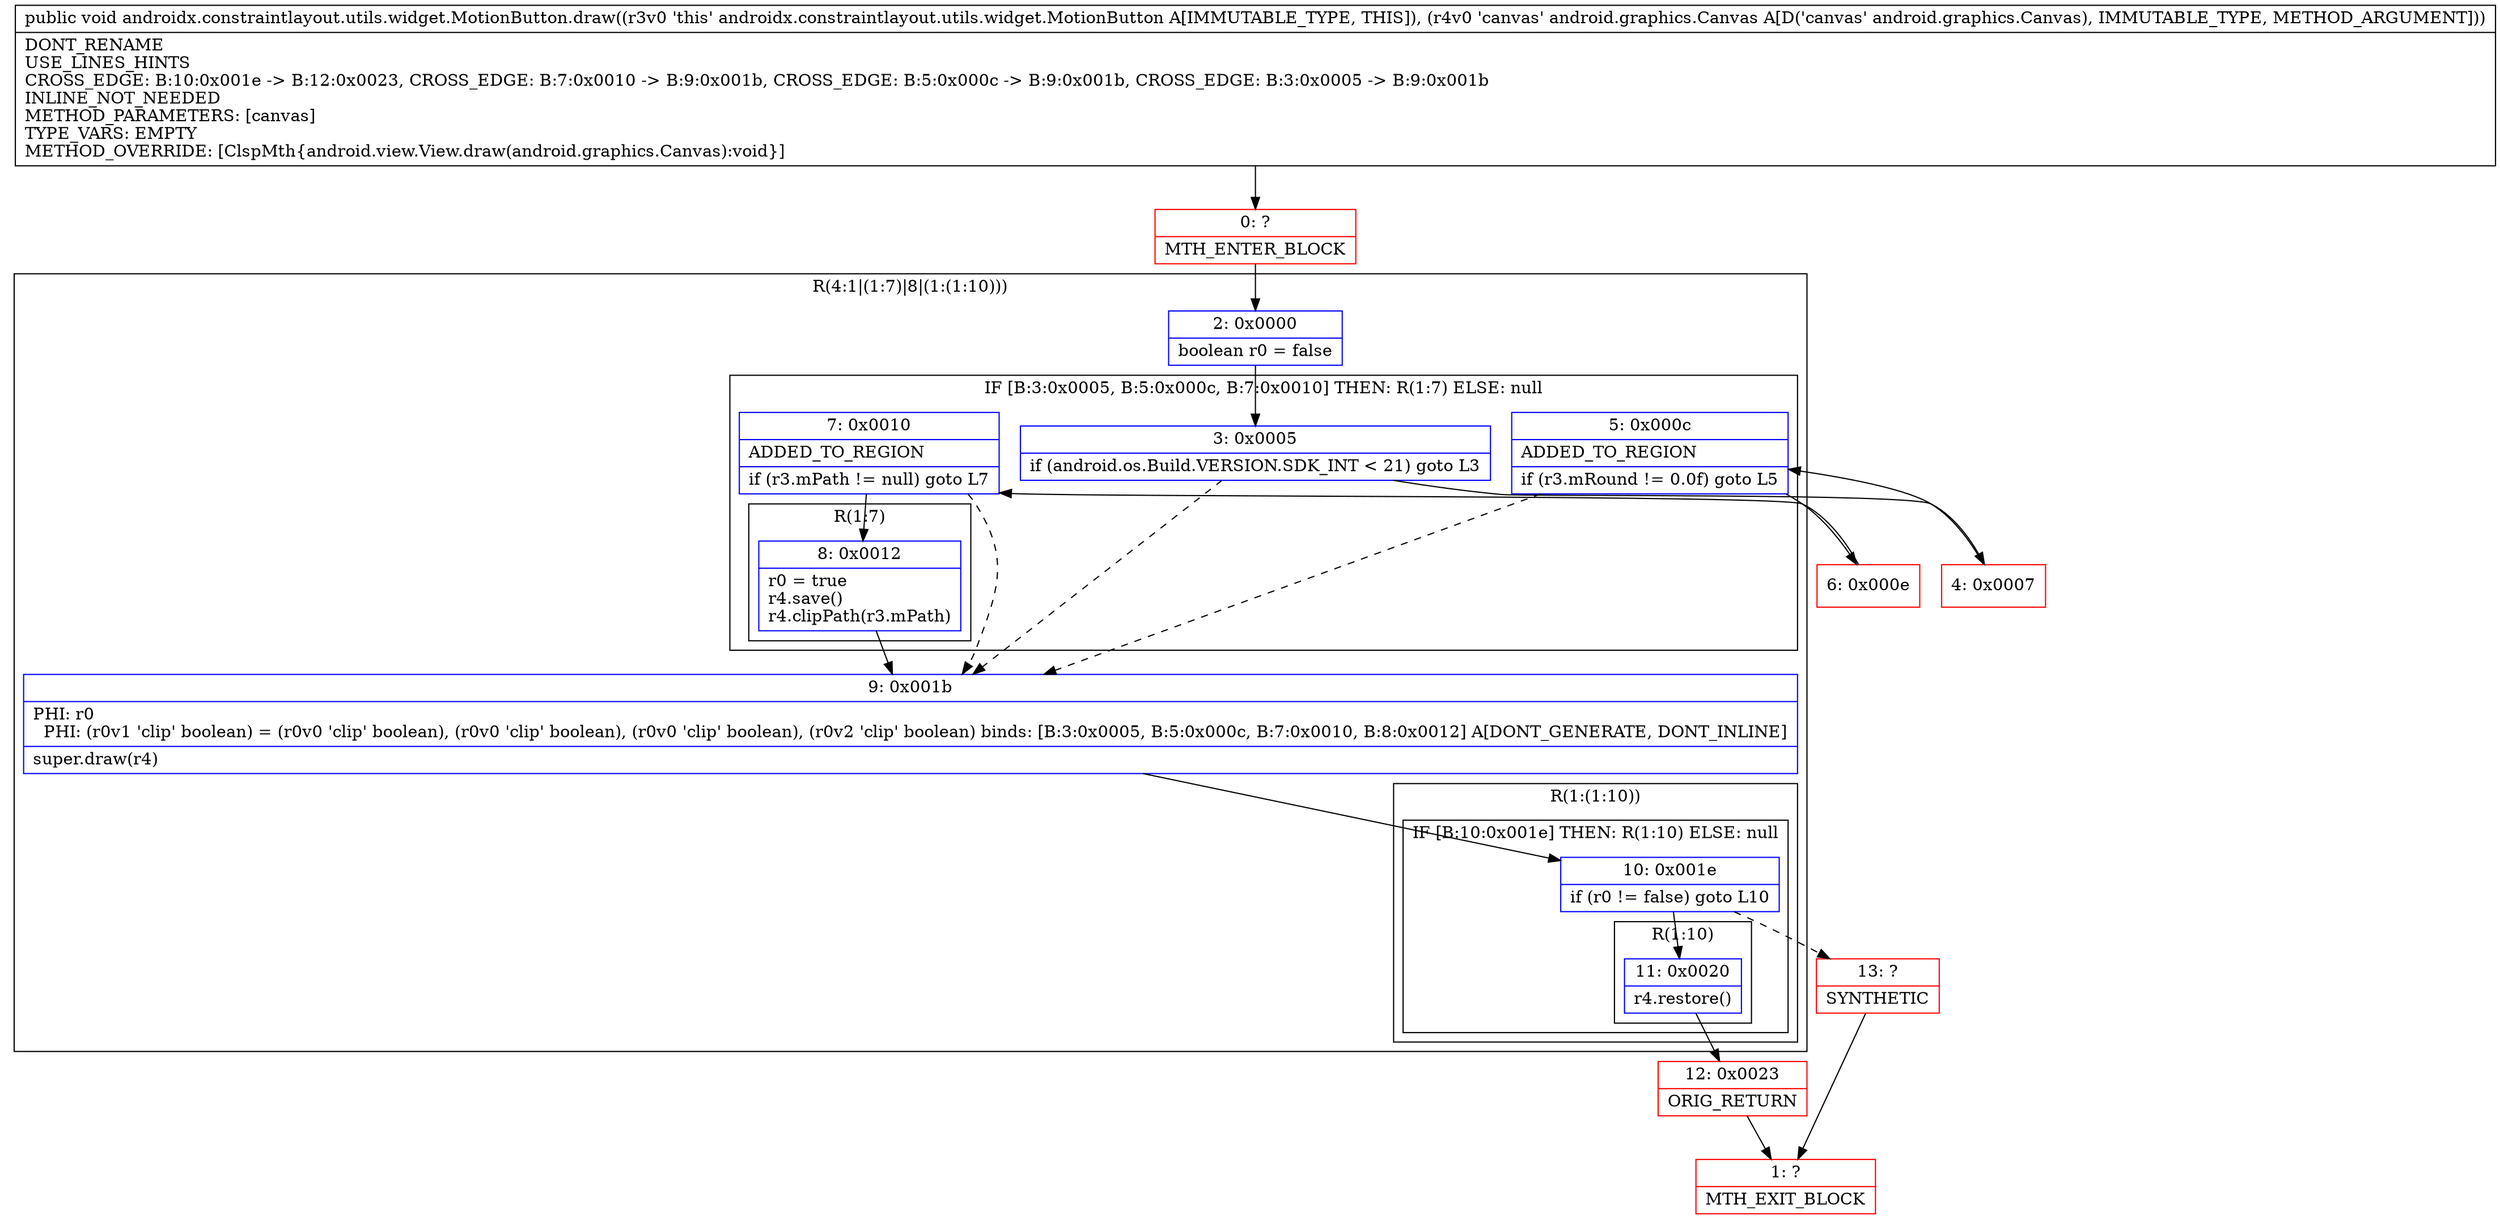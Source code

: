 digraph "CFG forandroidx.constraintlayout.utils.widget.MotionButton.draw(Landroid\/graphics\/Canvas;)V" {
subgraph cluster_Region_1195209811 {
label = "R(4:1|(1:7)|8|(1:(1:10)))";
node [shape=record,color=blue];
Node_2 [shape=record,label="{2\:\ 0x0000|boolean r0 = false\l}"];
subgraph cluster_IfRegion_1043433324 {
label = "IF [B:3:0x0005, B:5:0x000c, B:7:0x0010] THEN: R(1:7) ELSE: null";
node [shape=record,color=blue];
Node_3 [shape=record,label="{3\:\ 0x0005|if (android.os.Build.VERSION.SDK_INT \< 21) goto L3\l}"];
Node_5 [shape=record,label="{5\:\ 0x000c|ADDED_TO_REGION\l|if (r3.mRound != 0.0f) goto L5\l}"];
Node_7 [shape=record,label="{7\:\ 0x0010|ADDED_TO_REGION\l|if (r3.mPath != null) goto L7\l}"];
subgraph cluster_Region_1784740910 {
label = "R(1:7)";
node [shape=record,color=blue];
Node_8 [shape=record,label="{8\:\ 0x0012|r0 = true\lr4.save()\lr4.clipPath(r3.mPath)\l}"];
}
}
Node_9 [shape=record,label="{9\:\ 0x001b|PHI: r0 \l  PHI: (r0v1 'clip' boolean) = (r0v0 'clip' boolean), (r0v0 'clip' boolean), (r0v0 'clip' boolean), (r0v2 'clip' boolean) binds: [B:3:0x0005, B:5:0x000c, B:7:0x0010, B:8:0x0012] A[DONT_GENERATE, DONT_INLINE]\l|super.draw(r4)\l}"];
subgraph cluster_Region_691539971 {
label = "R(1:(1:10))";
node [shape=record,color=blue];
subgraph cluster_IfRegion_1664969500 {
label = "IF [B:10:0x001e] THEN: R(1:10) ELSE: null";
node [shape=record,color=blue];
Node_10 [shape=record,label="{10\:\ 0x001e|if (r0 != false) goto L10\l}"];
subgraph cluster_Region_535797579 {
label = "R(1:10)";
node [shape=record,color=blue];
Node_11 [shape=record,label="{11\:\ 0x0020|r4.restore()\l}"];
}
}
}
}
Node_0 [shape=record,color=red,label="{0\:\ ?|MTH_ENTER_BLOCK\l}"];
Node_4 [shape=record,color=red,label="{4\:\ 0x0007}"];
Node_6 [shape=record,color=red,label="{6\:\ 0x000e}"];
Node_12 [shape=record,color=red,label="{12\:\ 0x0023|ORIG_RETURN\l}"];
Node_1 [shape=record,color=red,label="{1\:\ ?|MTH_EXIT_BLOCK\l}"];
Node_13 [shape=record,color=red,label="{13\:\ ?|SYNTHETIC\l}"];
MethodNode[shape=record,label="{public void androidx.constraintlayout.utils.widget.MotionButton.draw((r3v0 'this' androidx.constraintlayout.utils.widget.MotionButton A[IMMUTABLE_TYPE, THIS]), (r4v0 'canvas' android.graphics.Canvas A[D('canvas' android.graphics.Canvas), IMMUTABLE_TYPE, METHOD_ARGUMENT]))  | DONT_RENAME\lUSE_LINES_HINTS\lCROSS_EDGE: B:10:0x001e \-\> B:12:0x0023, CROSS_EDGE: B:7:0x0010 \-\> B:9:0x001b, CROSS_EDGE: B:5:0x000c \-\> B:9:0x001b, CROSS_EDGE: B:3:0x0005 \-\> B:9:0x001b\lINLINE_NOT_NEEDED\lMETHOD_PARAMETERS: [canvas]\lTYPE_VARS: EMPTY\lMETHOD_OVERRIDE: [ClspMth\{android.view.View.draw(android.graphics.Canvas):void\}]\l}"];
MethodNode -> Node_0;Node_2 -> Node_3;
Node_3 -> Node_4;
Node_3 -> Node_9[style=dashed];
Node_5 -> Node_6;
Node_5 -> Node_9[style=dashed];
Node_7 -> Node_8;
Node_7 -> Node_9[style=dashed];
Node_8 -> Node_9;
Node_9 -> Node_10;
Node_10 -> Node_11;
Node_10 -> Node_13[style=dashed];
Node_11 -> Node_12;
Node_0 -> Node_2;
Node_4 -> Node_5;
Node_6 -> Node_7;
Node_12 -> Node_1;
Node_13 -> Node_1;
}

